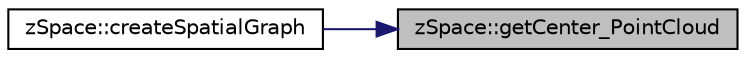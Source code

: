 digraph "zSpace::getCenter_PointCloud"
{
 // LATEX_PDF_SIZE
  edge [fontname="Helvetica",fontsize="10",labelfontname="Helvetica",labelfontsize="10"];
  node [fontname="Helvetica",fontsize="10",shape=record];
  rankdir="RL";
  Node61 [label="zSpace::getCenter_PointCloud",height=0.2,width=0.4,color="black", fillcolor="grey75", style="filled", fontcolor="black",tooltip="This method computes the center of the input point cloud."];
  Node61 -> Node62 [dir="back",color="midnightblue",fontsize="10",style="solid",fontname="Helvetica"];
  Node62 [label="zSpace::createSpatialGraph",height=0.2,width=0.4,color="black", fillcolor="white", style="filled",URL="$group__z_spatial_structure.html#ga909062d435aba2040324f04b4b1e07a1",tooltip="This method creates the spatial graph based on the input volume meshes."];
}
